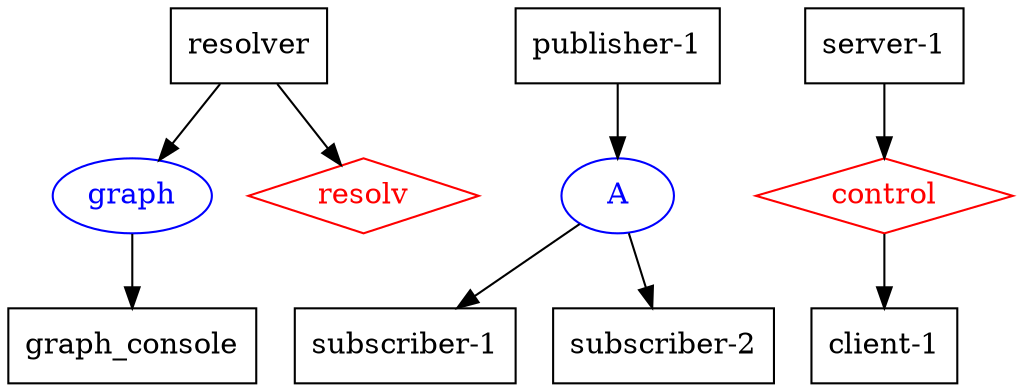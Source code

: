 digraph G {
    graph [overlap=false, splines=true, bgcolor="white"];
    
    node [shape=box, color=black, fontcolor=black];
    N_graph_console [label="graph_console"];
    N_publisher [label="publisher-1"];
    N_resolver [label="resolver"];
    N_server [label="server-1"];
    N_client [label="client-1"];
    N_subscriber_1 [label="subscriber-1"];
    N_subscriber_2 [label="subscriber-2"];
    
    node [shape=ellipse, color=blue];
    T_A [label="A", fontcolor=blue];
    T_graph [label="graph", fontcolor=blue];
    
    node [shape=diamond, color=red];S_control [label="control", fontcolor=red];
    S_resolv [label="resolv", fontcolor=red];
    
    edge [color=black, len=1.6];
    N_publisher -> T_A;
    N_resolver -> T_graph;
    T_graph -> N_graph_console;
    T_A -> N_subscriber_1;
    T_A -> N_subscriber_2;
    N_resolver -> S_resolv;
    N_server -> S_control;
    S_control -> N_client;
}
